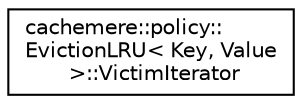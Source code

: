 digraph "Graphical Class Hierarchy"
{
 // LATEX_PDF_SIZE
  edge [fontname="Helvetica",fontsize="10",labelfontname="Helvetica",labelfontsize="10"];
  node [fontname="Helvetica",fontsize="10",shape=record];
  rankdir="LR";
  Node0 [label="cachemere::policy::\lEvictionLRU\< Key, Value\l \>::VictimIterator",height=0.2,width=0.4,color="black", fillcolor="white", style="filled",URL="$classcachemere_1_1policy_1_1EvictionLRU_1_1VictimIterator.html",tooltip="Iterator for iterating over cache items in the order they should be evicted."];
}
